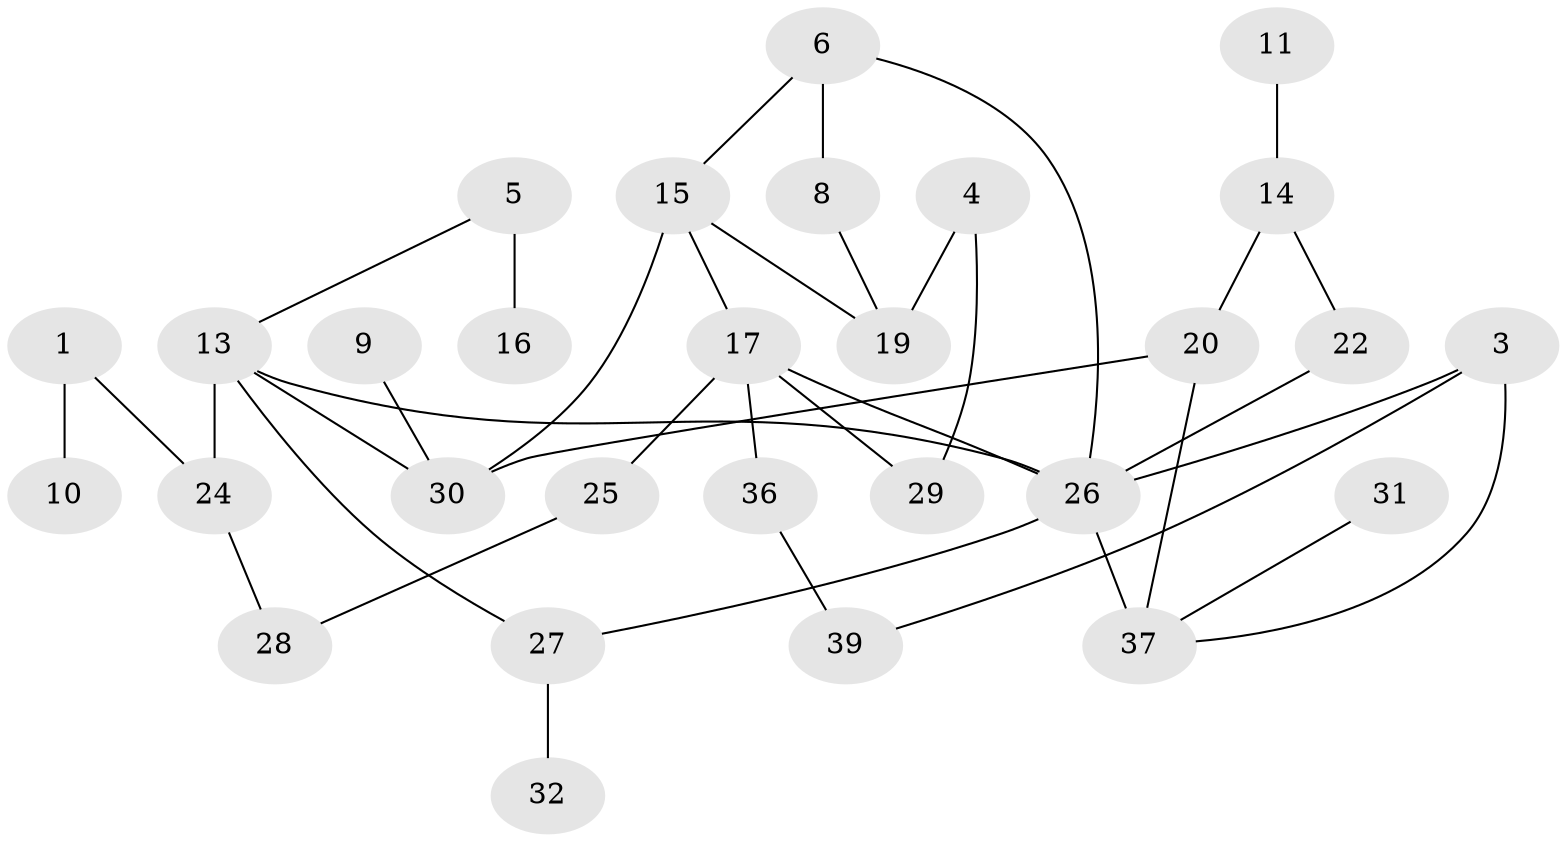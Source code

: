 // original degree distribution, {2: 0.32432432432432434, 0: 0.13513513513513514, 1: 0.21621621621621623, 3: 0.17567567567567569, 4: 0.0945945945945946, 6: 0.013513513513513514, 5: 0.02702702702702703, 7: 0.013513513513513514}
// Generated by graph-tools (version 1.1) at 2025/33/03/09/25 02:33:48]
// undirected, 29 vertices, 38 edges
graph export_dot {
graph [start="1"]
  node [color=gray90,style=filled];
  1;
  3;
  4;
  5;
  6;
  8;
  9;
  10;
  11;
  13;
  14;
  15;
  16;
  17;
  19;
  20;
  22;
  24;
  25;
  26;
  27;
  28;
  29;
  30;
  31;
  32;
  36;
  37;
  39;
  1 -- 10 [weight=1.0];
  1 -- 24 [weight=1.0];
  3 -- 26 [weight=1.0];
  3 -- 37 [weight=1.0];
  3 -- 39 [weight=1.0];
  4 -- 19 [weight=1.0];
  4 -- 29 [weight=1.0];
  5 -- 13 [weight=1.0];
  5 -- 16 [weight=2.0];
  6 -- 8 [weight=2.0];
  6 -- 15 [weight=1.0];
  6 -- 26 [weight=2.0];
  8 -- 19 [weight=1.0];
  9 -- 30 [weight=1.0];
  11 -- 14 [weight=1.0];
  13 -- 24 [weight=1.0];
  13 -- 26 [weight=2.0];
  13 -- 27 [weight=1.0];
  13 -- 30 [weight=1.0];
  14 -- 20 [weight=1.0];
  14 -- 22 [weight=1.0];
  15 -- 17 [weight=1.0];
  15 -- 19 [weight=1.0];
  15 -- 30 [weight=1.0];
  17 -- 25 [weight=1.0];
  17 -- 26 [weight=1.0];
  17 -- 29 [weight=1.0];
  17 -- 36 [weight=1.0];
  20 -- 30 [weight=1.0];
  20 -- 37 [weight=1.0];
  22 -- 26 [weight=1.0];
  24 -- 28 [weight=1.0];
  25 -- 28 [weight=1.0];
  26 -- 27 [weight=1.0];
  26 -- 37 [weight=3.0];
  27 -- 32 [weight=1.0];
  31 -- 37 [weight=1.0];
  36 -- 39 [weight=1.0];
}
